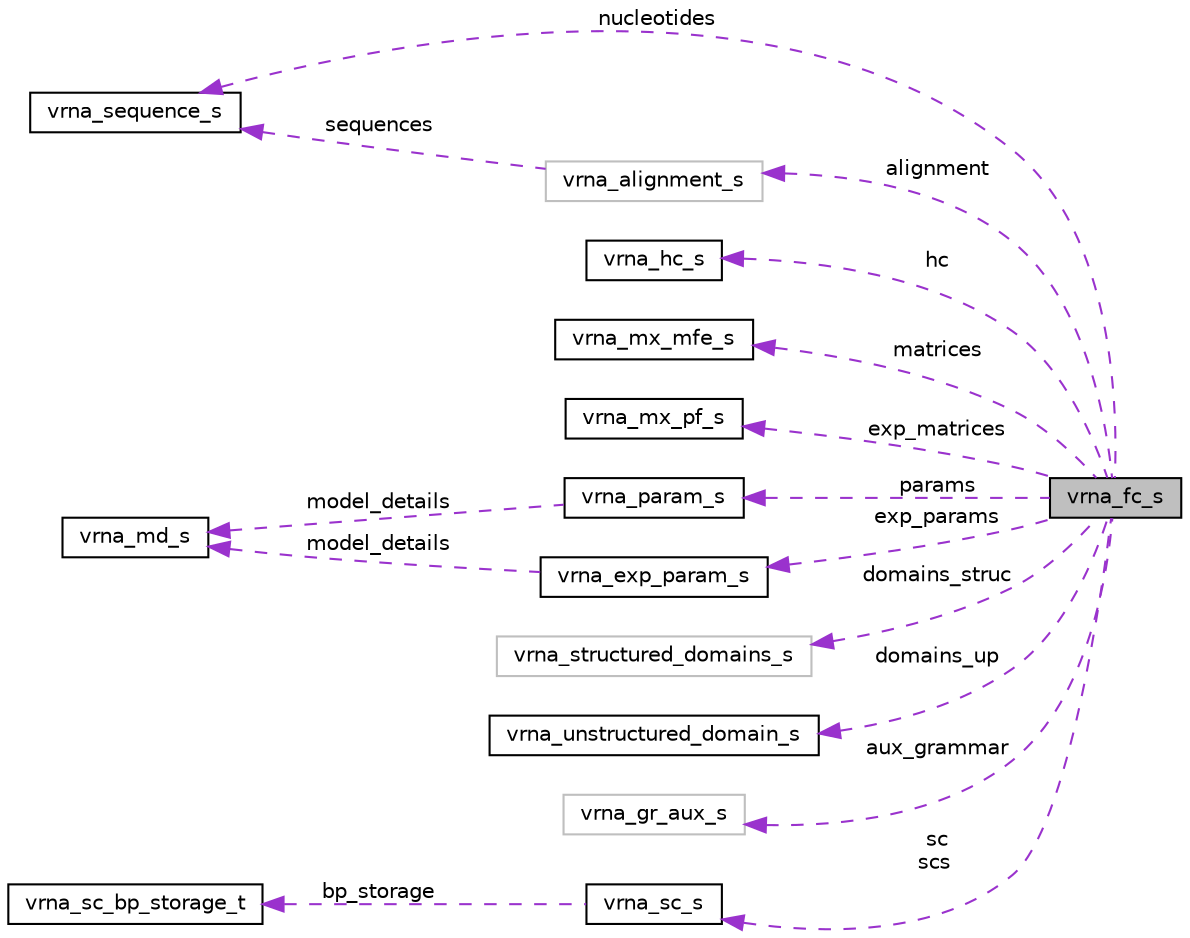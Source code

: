 digraph "vrna_fc_s"
{
 // INTERACTIVE_SVG=YES
 // LATEX_PDF_SIZE
  bgcolor="transparent";
  edge [fontname="Helvetica",fontsize="10",labelfontname="Helvetica",labelfontsize="10"];
  node [fontname="Helvetica",fontsize="10",shape=record];
  rankdir="LR";
  Node1 [label="vrna_fc_s",height=0.2,width=0.4,color="black", fillcolor="grey75", style="filled", fontcolor="black",tooltip="The most basic data structure required by many functions throughout the RNAlib."];
  Node2 -> Node1 [dir="back",color="darkorchid3",fontsize="10",style="dashed",label=" nucleotides" ];
  Node2 [label="vrna_sequence_s",height=0.2,width=0.4,color="black",URL="$group__alphabet__utils.html#structvrna__sequence__s",tooltip="Data structure representing a nucleotide sequence."];
  Node3 -> Node1 [dir="back",color="darkorchid3",fontsize="10",style="dashed",label=" alignment" ];
  Node3 [label="vrna_alignment_s",height=0.2,width=0.4,color="grey75",URL="$group__alphabet__utils.html#structvrna__alignment__s",tooltip=" "];
  Node2 -> Node3 [dir="back",color="darkorchid3",fontsize="10",style="dashed",label=" sequences" ];
  Node4 -> Node1 [dir="back",color="darkorchid3",fontsize="10",style="dashed",label=" hc" ];
  Node4 [label="vrna_hc_s",height=0.2,width=0.4,color="black",URL="$group__hard__constraints.html#structvrna__hc__s",tooltip="The hard constraints data structure."];
  Node5 -> Node1 [dir="back",color="darkorchid3",fontsize="10",style="dashed",label=" matrices" ];
  Node5 [label="vrna_mx_mfe_s",height=0.2,width=0.4,color="black",URL="$group__dp__matrices.html#structvrna__mx__mfe__s",tooltip="Minimum Free Energy (MFE) Dynamic Programming (DP) matrices data structure required within the vrna_f..."];
  Node6 -> Node1 [dir="back",color="darkorchid3",fontsize="10",style="dashed",label=" exp_matrices" ];
  Node6 [label="vrna_mx_pf_s",height=0.2,width=0.4,color="black",URL="$group__dp__matrices.html#structvrna__mx__pf__s",tooltip="Partition function (PF) Dynamic Programming (DP) matrices data structure required within the vrna_fol..."];
  Node7 -> Node1 [dir="back",color="darkorchid3",fontsize="10",style="dashed",label=" params" ];
  Node7 [label="vrna_param_s",height=0.2,width=0.4,color="black",URL="$group__energy__parameters.html#structvrna__param__s",tooltip="The datastructure that contains temperature scaled energy parameters."];
  Node8 -> Node7 [dir="back",color="darkorchid3",fontsize="10",style="dashed",label=" model_details" ];
  Node8 [label="vrna_md_s",height=0.2,width=0.4,color="black",URL="$group__model__details.html#structvrna__md__s",tooltip="The data structure that contains the complete model details used throughout the calculations."];
  Node9 -> Node1 [dir="back",color="darkorchid3",fontsize="10",style="dashed",label=" exp_params" ];
  Node9 [label="vrna_exp_param_s",height=0.2,width=0.4,color="black",URL="$group__energy__parameters.html#structvrna__exp__param__s",tooltip="The data structure that contains temperature scaled Boltzmann weights of the energy parameters."];
  Node8 -> Node9 [dir="back",color="darkorchid3",fontsize="10",style="dashed",label=" model_details" ];
  Node10 -> Node1 [dir="back",color="darkorchid3",fontsize="10",style="dashed",label=" domains_struc" ];
  Node10 [label="vrna_structured_domains_s",height=0.2,width=0.4,color="grey75",URL="$structvrna__structured__domains__s.html",tooltip=" "];
  Node11 -> Node1 [dir="back",color="darkorchid3",fontsize="10",style="dashed",label=" domains_up" ];
  Node11 [label="vrna_unstructured_domain_s",height=0.2,width=0.4,color="black",URL="$group__domains__up.html#structvrna__unstructured__domain__s",tooltip="Data structure to store all functionality for ligand binding."];
  Node12 -> Node1 [dir="back",color="darkorchid3",fontsize="10",style="dashed",label=" aux_grammar" ];
  Node12 [label="vrna_gr_aux_s",height=0.2,width=0.4,color="grey75",URL="$group__grammar.html#structvrna__gr__aux__s",tooltip=" "];
  Node13 -> Node1 [dir="back",color="darkorchid3",fontsize="10",style="dashed",label=" sc\nscs" ];
  Node13 [label="vrna_sc_s",height=0.2,width=0.4,color="black",URL="$group__soft__constraints.html#structvrna__sc__s",tooltip="The soft constraints data structure."];
  Node14 -> Node13 [dir="back",color="darkorchid3",fontsize="10",style="dashed",label=" bp_storage" ];
  Node14 [label="vrna_sc_bp_storage_t",height=0.2,width=0.4,color="black",URL="$structvrna__sc__bp__storage__t.html",tooltip="A base pair constraint."];
}
